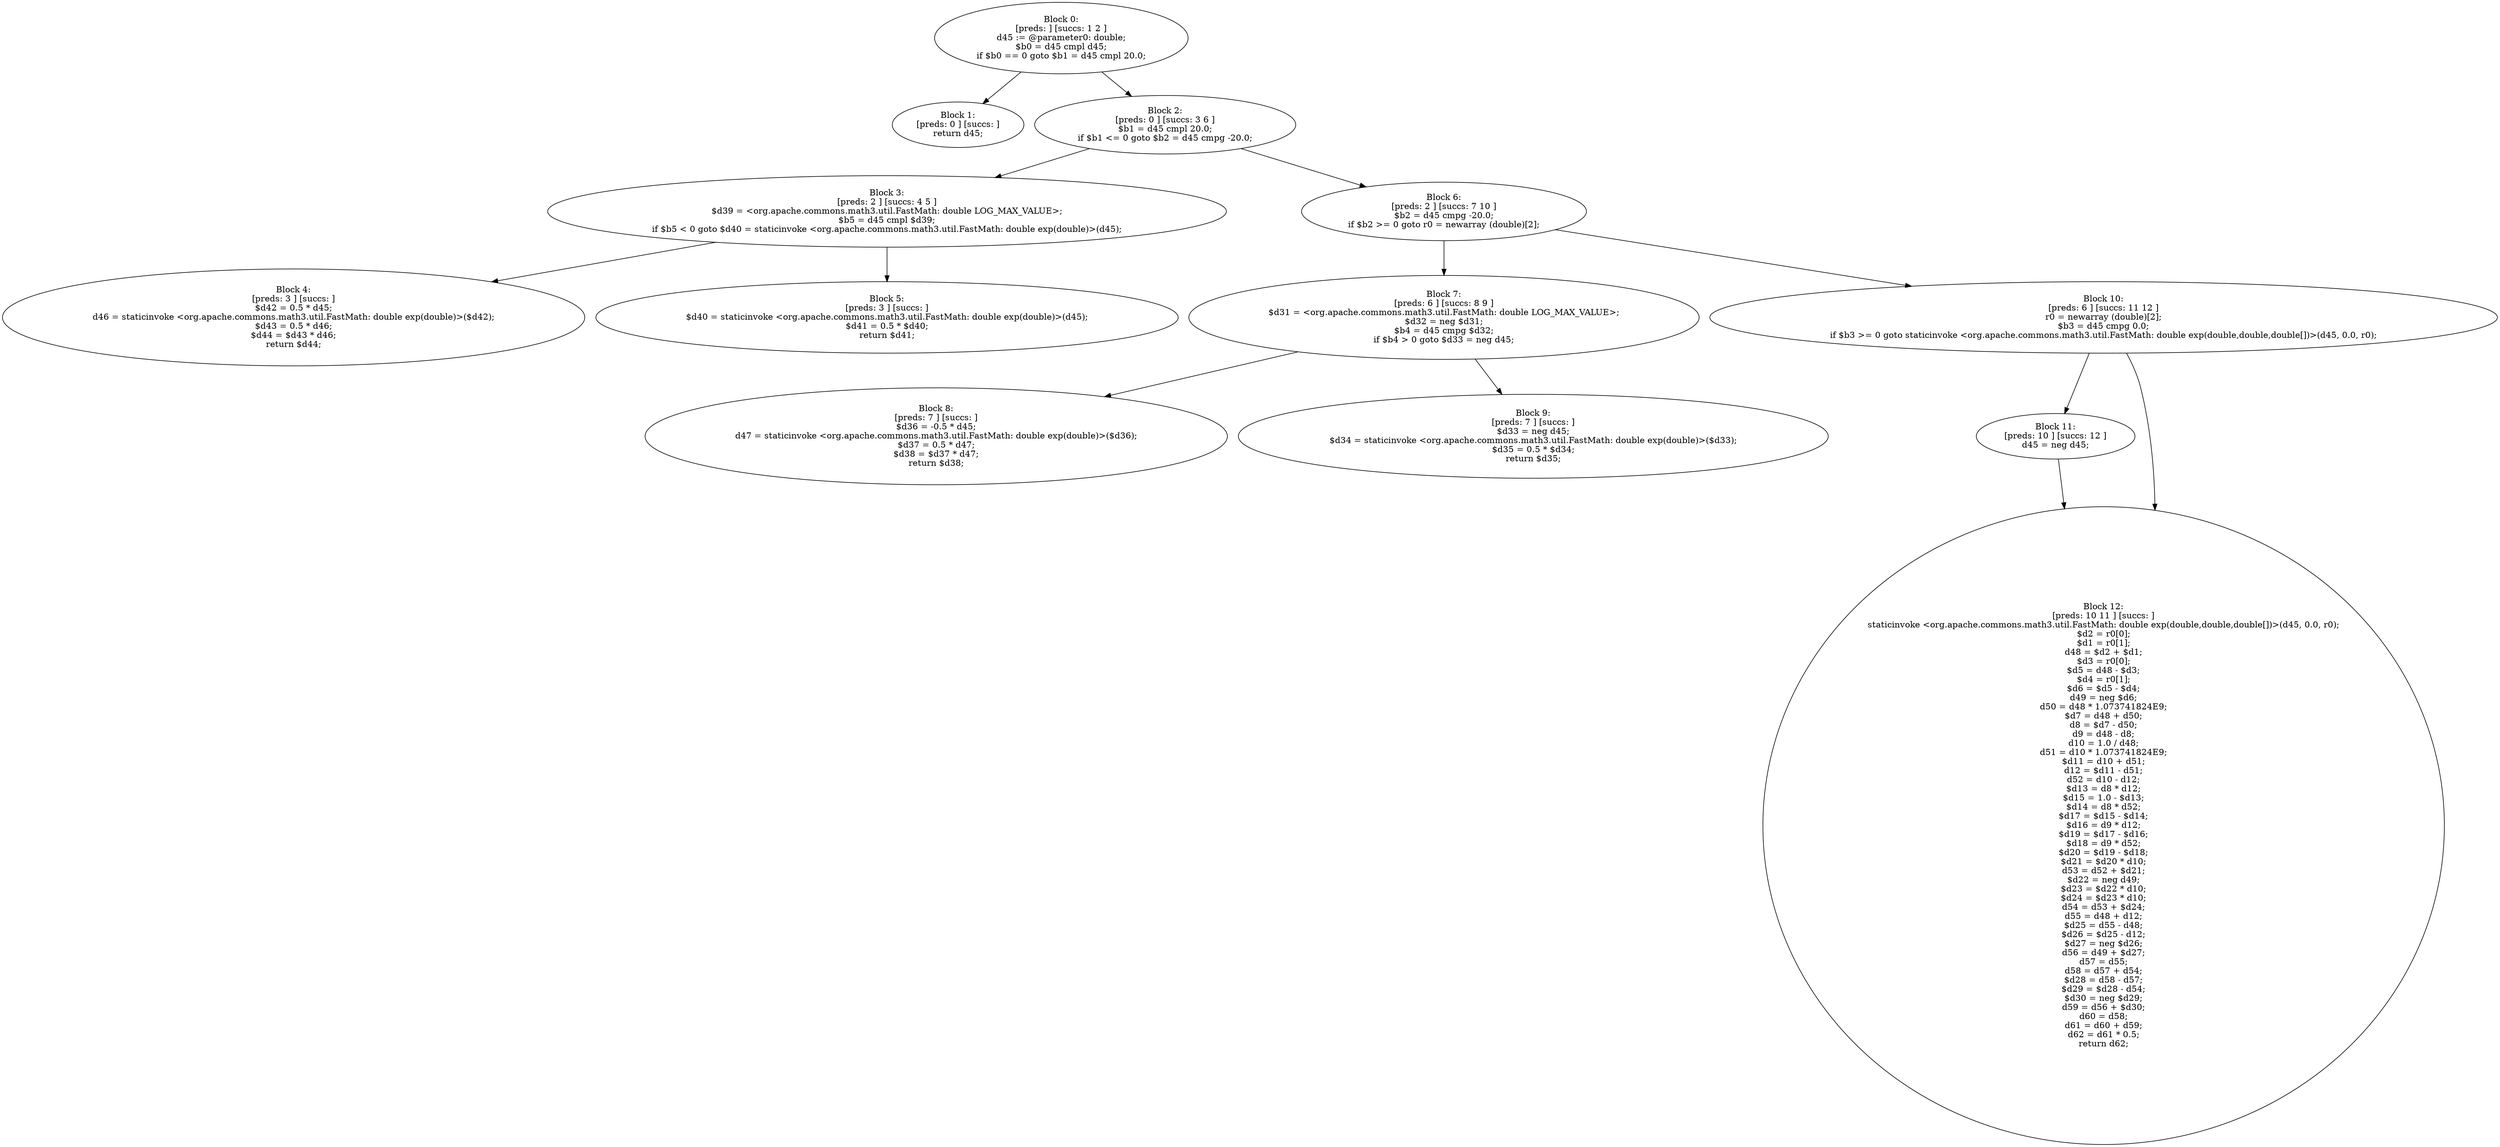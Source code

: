 digraph "unitGraph" {
    "Block 0:
[preds: ] [succs: 1 2 ]
d45 := @parameter0: double;
$b0 = d45 cmpl d45;
if $b0 == 0 goto $b1 = d45 cmpl 20.0;
"
    "Block 1:
[preds: 0 ] [succs: ]
return d45;
"
    "Block 2:
[preds: 0 ] [succs: 3 6 ]
$b1 = d45 cmpl 20.0;
if $b1 <= 0 goto $b2 = d45 cmpg -20.0;
"
    "Block 3:
[preds: 2 ] [succs: 4 5 ]
$d39 = <org.apache.commons.math3.util.FastMath: double LOG_MAX_VALUE>;
$b5 = d45 cmpl $d39;
if $b5 < 0 goto $d40 = staticinvoke <org.apache.commons.math3.util.FastMath: double exp(double)>(d45);
"
    "Block 4:
[preds: 3 ] [succs: ]
$d42 = 0.5 * d45;
d46 = staticinvoke <org.apache.commons.math3.util.FastMath: double exp(double)>($d42);
$d43 = 0.5 * d46;
$d44 = $d43 * d46;
return $d44;
"
    "Block 5:
[preds: 3 ] [succs: ]
$d40 = staticinvoke <org.apache.commons.math3.util.FastMath: double exp(double)>(d45);
$d41 = 0.5 * $d40;
return $d41;
"
    "Block 6:
[preds: 2 ] [succs: 7 10 ]
$b2 = d45 cmpg -20.0;
if $b2 >= 0 goto r0 = newarray (double)[2];
"
    "Block 7:
[preds: 6 ] [succs: 8 9 ]
$d31 = <org.apache.commons.math3.util.FastMath: double LOG_MAX_VALUE>;
$d32 = neg $d31;
$b4 = d45 cmpg $d32;
if $b4 > 0 goto $d33 = neg d45;
"
    "Block 8:
[preds: 7 ] [succs: ]
$d36 = -0.5 * d45;
d47 = staticinvoke <org.apache.commons.math3.util.FastMath: double exp(double)>($d36);
$d37 = 0.5 * d47;
$d38 = $d37 * d47;
return $d38;
"
    "Block 9:
[preds: 7 ] [succs: ]
$d33 = neg d45;
$d34 = staticinvoke <org.apache.commons.math3.util.FastMath: double exp(double)>($d33);
$d35 = 0.5 * $d34;
return $d35;
"
    "Block 10:
[preds: 6 ] [succs: 11 12 ]
r0 = newarray (double)[2];
$b3 = d45 cmpg 0.0;
if $b3 >= 0 goto staticinvoke <org.apache.commons.math3.util.FastMath: double exp(double,double,double[])>(d45, 0.0, r0);
"
    "Block 11:
[preds: 10 ] [succs: 12 ]
d45 = neg d45;
"
    "Block 12:
[preds: 10 11 ] [succs: ]
staticinvoke <org.apache.commons.math3.util.FastMath: double exp(double,double,double[])>(d45, 0.0, r0);
$d2 = r0[0];
$d1 = r0[1];
d48 = $d2 + $d1;
$d3 = r0[0];
$d5 = d48 - $d3;
$d4 = r0[1];
$d6 = $d5 - $d4;
d49 = neg $d6;
d50 = d48 * 1.073741824E9;
$d7 = d48 + d50;
d8 = $d7 - d50;
d9 = d48 - d8;
d10 = 1.0 / d48;
d51 = d10 * 1.073741824E9;
$d11 = d10 + d51;
d12 = $d11 - d51;
d52 = d10 - d12;
$d13 = d8 * d12;
$d15 = 1.0 - $d13;
$d14 = d8 * d52;
$d17 = $d15 - $d14;
$d16 = d9 * d12;
$d19 = $d17 - $d16;
$d18 = d9 * d52;
$d20 = $d19 - $d18;
$d21 = $d20 * d10;
d53 = d52 + $d21;
$d22 = neg d49;
$d23 = $d22 * d10;
$d24 = $d23 * d10;
d54 = d53 + $d24;
d55 = d48 + d12;
$d25 = d55 - d48;
$d26 = $d25 - d12;
$d27 = neg $d26;
d56 = d49 + $d27;
d57 = d55;
d58 = d57 + d54;
$d28 = d58 - d57;
$d29 = $d28 - d54;
$d30 = neg $d29;
d59 = d56 + $d30;
d60 = d58;
d61 = d60 + d59;
d62 = d61 * 0.5;
return d62;
"
    "Block 0:
[preds: ] [succs: 1 2 ]
d45 := @parameter0: double;
$b0 = d45 cmpl d45;
if $b0 == 0 goto $b1 = d45 cmpl 20.0;
"->"Block 1:
[preds: 0 ] [succs: ]
return d45;
";
    "Block 0:
[preds: ] [succs: 1 2 ]
d45 := @parameter0: double;
$b0 = d45 cmpl d45;
if $b0 == 0 goto $b1 = d45 cmpl 20.0;
"->"Block 2:
[preds: 0 ] [succs: 3 6 ]
$b1 = d45 cmpl 20.0;
if $b1 <= 0 goto $b2 = d45 cmpg -20.0;
";
    "Block 2:
[preds: 0 ] [succs: 3 6 ]
$b1 = d45 cmpl 20.0;
if $b1 <= 0 goto $b2 = d45 cmpg -20.0;
"->"Block 3:
[preds: 2 ] [succs: 4 5 ]
$d39 = <org.apache.commons.math3.util.FastMath: double LOG_MAX_VALUE>;
$b5 = d45 cmpl $d39;
if $b5 < 0 goto $d40 = staticinvoke <org.apache.commons.math3.util.FastMath: double exp(double)>(d45);
";
    "Block 2:
[preds: 0 ] [succs: 3 6 ]
$b1 = d45 cmpl 20.0;
if $b1 <= 0 goto $b2 = d45 cmpg -20.0;
"->"Block 6:
[preds: 2 ] [succs: 7 10 ]
$b2 = d45 cmpg -20.0;
if $b2 >= 0 goto r0 = newarray (double)[2];
";
    "Block 3:
[preds: 2 ] [succs: 4 5 ]
$d39 = <org.apache.commons.math3.util.FastMath: double LOG_MAX_VALUE>;
$b5 = d45 cmpl $d39;
if $b5 < 0 goto $d40 = staticinvoke <org.apache.commons.math3.util.FastMath: double exp(double)>(d45);
"->"Block 4:
[preds: 3 ] [succs: ]
$d42 = 0.5 * d45;
d46 = staticinvoke <org.apache.commons.math3.util.FastMath: double exp(double)>($d42);
$d43 = 0.5 * d46;
$d44 = $d43 * d46;
return $d44;
";
    "Block 3:
[preds: 2 ] [succs: 4 5 ]
$d39 = <org.apache.commons.math3.util.FastMath: double LOG_MAX_VALUE>;
$b5 = d45 cmpl $d39;
if $b5 < 0 goto $d40 = staticinvoke <org.apache.commons.math3.util.FastMath: double exp(double)>(d45);
"->"Block 5:
[preds: 3 ] [succs: ]
$d40 = staticinvoke <org.apache.commons.math3.util.FastMath: double exp(double)>(d45);
$d41 = 0.5 * $d40;
return $d41;
";
    "Block 6:
[preds: 2 ] [succs: 7 10 ]
$b2 = d45 cmpg -20.0;
if $b2 >= 0 goto r0 = newarray (double)[2];
"->"Block 7:
[preds: 6 ] [succs: 8 9 ]
$d31 = <org.apache.commons.math3.util.FastMath: double LOG_MAX_VALUE>;
$d32 = neg $d31;
$b4 = d45 cmpg $d32;
if $b4 > 0 goto $d33 = neg d45;
";
    "Block 6:
[preds: 2 ] [succs: 7 10 ]
$b2 = d45 cmpg -20.0;
if $b2 >= 0 goto r0 = newarray (double)[2];
"->"Block 10:
[preds: 6 ] [succs: 11 12 ]
r0 = newarray (double)[2];
$b3 = d45 cmpg 0.0;
if $b3 >= 0 goto staticinvoke <org.apache.commons.math3.util.FastMath: double exp(double,double,double[])>(d45, 0.0, r0);
";
    "Block 7:
[preds: 6 ] [succs: 8 9 ]
$d31 = <org.apache.commons.math3.util.FastMath: double LOG_MAX_VALUE>;
$d32 = neg $d31;
$b4 = d45 cmpg $d32;
if $b4 > 0 goto $d33 = neg d45;
"->"Block 8:
[preds: 7 ] [succs: ]
$d36 = -0.5 * d45;
d47 = staticinvoke <org.apache.commons.math3.util.FastMath: double exp(double)>($d36);
$d37 = 0.5 * d47;
$d38 = $d37 * d47;
return $d38;
";
    "Block 7:
[preds: 6 ] [succs: 8 9 ]
$d31 = <org.apache.commons.math3.util.FastMath: double LOG_MAX_VALUE>;
$d32 = neg $d31;
$b4 = d45 cmpg $d32;
if $b4 > 0 goto $d33 = neg d45;
"->"Block 9:
[preds: 7 ] [succs: ]
$d33 = neg d45;
$d34 = staticinvoke <org.apache.commons.math3.util.FastMath: double exp(double)>($d33);
$d35 = 0.5 * $d34;
return $d35;
";
    "Block 10:
[preds: 6 ] [succs: 11 12 ]
r0 = newarray (double)[2];
$b3 = d45 cmpg 0.0;
if $b3 >= 0 goto staticinvoke <org.apache.commons.math3.util.FastMath: double exp(double,double,double[])>(d45, 0.0, r0);
"->"Block 11:
[preds: 10 ] [succs: 12 ]
d45 = neg d45;
";
    "Block 10:
[preds: 6 ] [succs: 11 12 ]
r0 = newarray (double)[2];
$b3 = d45 cmpg 0.0;
if $b3 >= 0 goto staticinvoke <org.apache.commons.math3.util.FastMath: double exp(double,double,double[])>(d45, 0.0, r0);
"->"Block 12:
[preds: 10 11 ] [succs: ]
staticinvoke <org.apache.commons.math3.util.FastMath: double exp(double,double,double[])>(d45, 0.0, r0);
$d2 = r0[0];
$d1 = r0[1];
d48 = $d2 + $d1;
$d3 = r0[0];
$d5 = d48 - $d3;
$d4 = r0[1];
$d6 = $d5 - $d4;
d49 = neg $d6;
d50 = d48 * 1.073741824E9;
$d7 = d48 + d50;
d8 = $d7 - d50;
d9 = d48 - d8;
d10 = 1.0 / d48;
d51 = d10 * 1.073741824E9;
$d11 = d10 + d51;
d12 = $d11 - d51;
d52 = d10 - d12;
$d13 = d8 * d12;
$d15 = 1.0 - $d13;
$d14 = d8 * d52;
$d17 = $d15 - $d14;
$d16 = d9 * d12;
$d19 = $d17 - $d16;
$d18 = d9 * d52;
$d20 = $d19 - $d18;
$d21 = $d20 * d10;
d53 = d52 + $d21;
$d22 = neg d49;
$d23 = $d22 * d10;
$d24 = $d23 * d10;
d54 = d53 + $d24;
d55 = d48 + d12;
$d25 = d55 - d48;
$d26 = $d25 - d12;
$d27 = neg $d26;
d56 = d49 + $d27;
d57 = d55;
d58 = d57 + d54;
$d28 = d58 - d57;
$d29 = $d28 - d54;
$d30 = neg $d29;
d59 = d56 + $d30;
d60 = d58;
d61 = d60 + d59;
d62 = d61 * 0.5;
return d62;
";
    "Block 11:
[preds: 10 ] [succs: 12 ]
d45 = neg d45;
"->"Block 12:
[preds: 10 11 ] [succs: ]
staticinvoke <org.apache.commons.math3.util.FastMath: double exp(double,double,double[])>(d45, 0.0, r0);
$d2 = r0[0];
$d1 = r0[1];
d48 = $d2 + $d1;
$d3 = r0[0];
$d5 = d48 - $d3;
$d4 = r0[1];
$d6 = $d5 - $d4;
d49 = neg $d6;
d50 = d48 * 1.073741824E9;
$d7 = d48 + d50;
d8 = $d7 - d50;
d9 = d48 - d8;
d10 = 1.0 / d48;
d51 = d10 * 1.073741824E9;
$d11 = d10 + d51;
d12 = $d11 - d51;
d52 = d10 - d12;
$d13 = d8 * d12;
$d15 = 1.0 - $d13;
$d14 = d8 * d52;
$d17 = $d15 - $d14;
$d16 = d9 * d12;
$d19 = $d17 - $d16;
$d18 = d9 * d52;
$d20 = $d19 - $d18;
$d21 = $d20 * d10;
d53 = d52 + $d21;
$d22 = neg d49;
$d23 = $d22 * d10;
$d24 = $d23 * d10;
d54 = d53 + $d24;
d55 = d48 + d12;
$d25 = d55 - d48;
$d26 = $d25 - d12;
$d27 = neg $d26;
d56 = d49 + $d27;
d57 = d55;
d58 = d57 + d54;
$d28 = d58 - d57;
$d29 = $d28 - d54;
$d30 = neg $d29;
d59 = d56 + $d30;
d60 = d58;
d61 = d60 + d59;
d62 = d61 * 0.5;
return d62;
";
}
